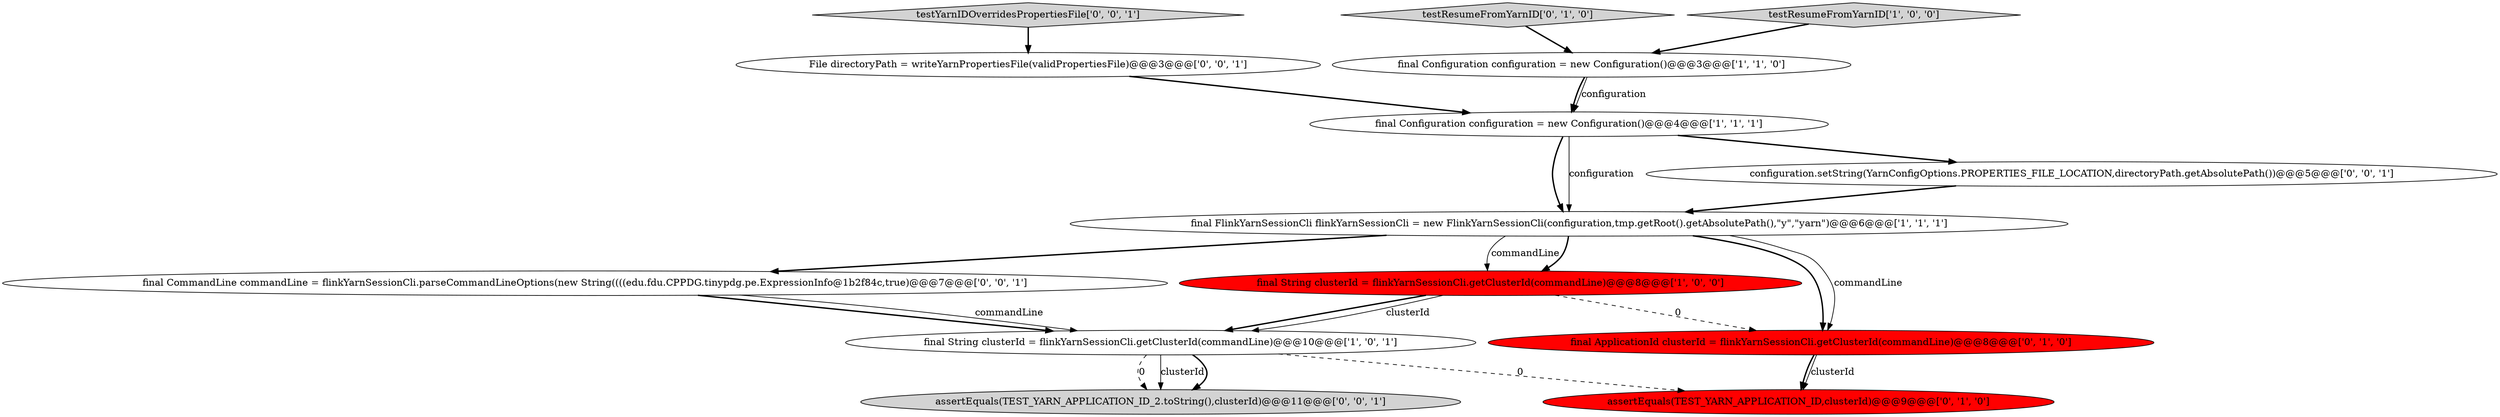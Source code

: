 digraph {
12 [style = filled, label = "final CommandLine commandLine = flinkYarnSessionCli.parseCommandLineOptions(new String((((edu.fdu.CPPDG.tinypdg.pe.ExpressionInfo@1b2f84c,true)@@@7@@@['0', '0', '1']", fillcolor = white, shape = ellipse image = "AAA0AAABBB3BBB"];
3 [style = filled, label = "final Configuration configuration = new Configuration()@@@4@@@['1', '1', '1']", fillcolor = white, shape = ellipse image = "AAA0AAABBB1BBB"];
11 [style = filled, label = "testYarnIDOverridesPropertiesFile['0', '0', '1']", fillcolor = lightgray, shape = diamond image = "AAA0AAABBB3BBB"];
9 [style = filled, label = "File directoryPath = writeYarnPropertiesFile(validPropertiesFile)@@@3@@@['0', '0', '1']", fillcolor = white, shape = ellipse image = "AAA0AAABBB3BBB"];
5 [style = filled, label = "final String clusterId = flinkYarnSessionCli.getClusterId(commandLine)@@@8@@@['1', '0', '0']", fillcolor = red, shape = ellipse image = "AAA1AAABBB1BBB"];
0 [style = filled, label = "final Configuration configuration = new Configuration()@@@3@@@['1', '1', '0']", fillcolor = white, shape = ellipse image = "AAA0AAABBB1BBB"];
6 [style = filled, label = "assertEquals(TEST_YARN_APPLICATION_ID,clusterId)@@@9@@@['0', '1', '0']", fillcolor = red, shape = ellipse image = "AAA1AAABBB2BBB"];
4 [style = filled, label = "final FlinkYarnSessionCli flinkYarnSessionCli = new FlinkYarnSessionCli(configuration,tmp.getRoot().getAbsolutePath(),\"y\",\"yarn\")@@@6@@@['1', '1', '1']", fillcolor = white, shape = ellipse image = "AAA0AAABBB1BBB"];
1 [style = filled, label = "final String clusterId = flinkYarnSessionCli.getClusterId(commandLine)@@@10@@@['1', '0', '1']", fillcolor = white, shape = ellipse image = "AAA0AAABBB1BBB"];
10 [style = filled, label = "assertEquals(TEST_YARN_APPLICATION_ID_2.toString(),clusterId)@@@11@@@['0', '0', '1']", fillcolor = lightgray, shape = ellipse image = "AAA0AAABBB3BBB"];
7 [style = filled, label = "final ApplicationId clusterId = flinkYarnSessionCli.getClusterId(commandLine)@@@8@@@['0', '1', '0']", fillcolor = red, shape = ellipse image = "AAA1AAABBB2BBB"];
8 [style = filled, label = "testResumeFromYarnID['0', '1', '0']", fillcolor = lightgray, shape = diamond image = "AAA0AAABBB2BBB"];
2 [style = filled, label = "testResumeFromYarnID['1', '0', '0']", fillcolor = lightgray, shape = diamond image = "AAA0AAABBB1BBB"];
13 [style = filled, label = "configuration.setString(YarnConfigOptions.PROPERTIES_FILE_LOCATION,directoryPath.getAbsolutePath())@@@5@@@['0', '0', '1']", fillcolor = white, shape = ellipse image = "AAA0AAABBB3BBB"];
0->3 [style = bold, label=""];
1->10 [style = dashed, label="0"];
1->10 [style = solid, label="clusterId"];
11->9 [style = bold, label=""];
12->1 [style = bold, label=""];
3->4 [style = bold, label=""];
4->7 [style = bold, label=""];
8->0 [style = bold, label=""];
4->5 [style = solid, label="commandLine"];
5->1 [style = bold, label=""];
2->0 [style = bold, label=""];
1->6 [style = dashed, label="0"];
7->6 [style = bold, label=""];
4->7 [style = solid, label="commandLine"];
3->13 [style = bold, label=""];
4->12 [style = bold, label=""];
9->3 [style = bold, label=""];
7->6 [style = solid, label="clusterId"];
3->4 [style = solid, label="configuration"];
12->1 [style = solid, label="commandLine"];
5->7 [style = dashed, label="0"];
1->10 [style = bold, label=""];
0->3 [style = solid, label="configuration"];
4->5 [style = bold, label=""];
5->1 [style = solid, label="clusterId"];
13->4 [style = bold, label=""];
}
